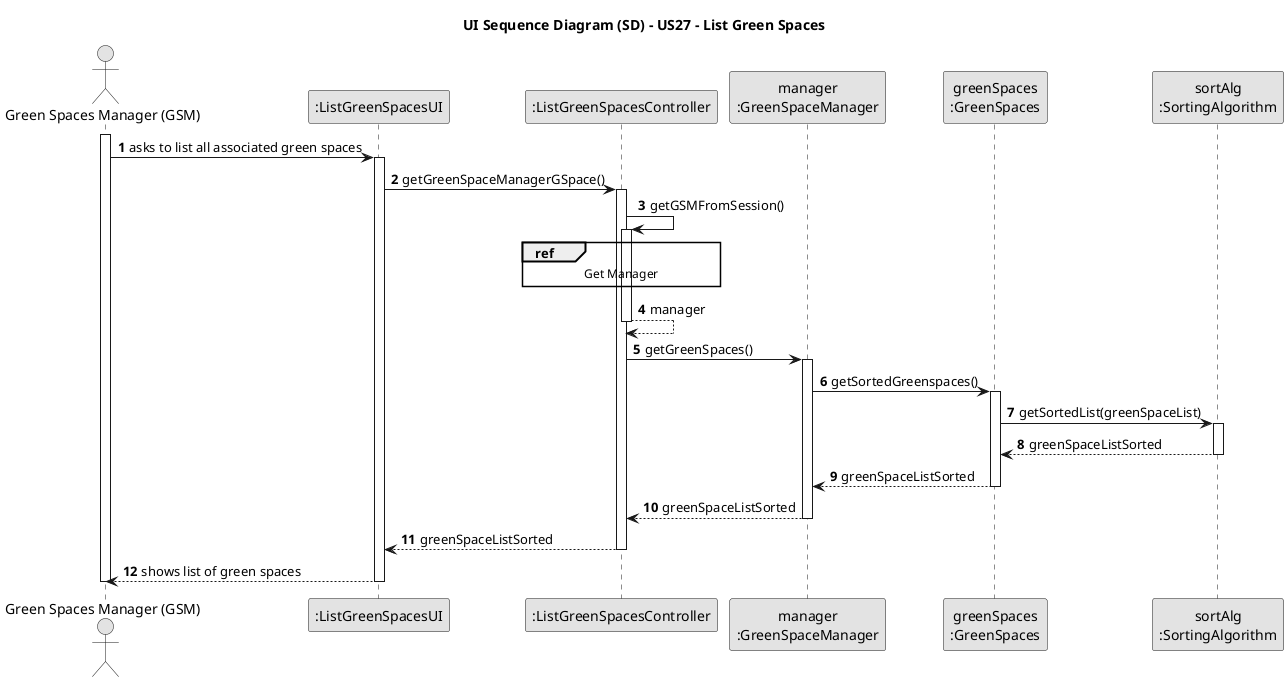 @startuml
skinparam monochrome true
skinparam packageStyle rectangle
skinparam shadowing false

title UI Sequence Diagram (SD) - US27 - List Green Spaces

autonumber

'hide footbox
actor "Green Spaces Manager (GSM)" as GSM
participant ":ListGreenSpacesUI" as UI
participant ":ListGreenSpacesController" as CTRL
participant "manager\n:GreenSpaceManager" as GSMO
participant "greenSpaces\n:GreenSpaces" as GSL
participant "sortAlg\n:SortingAlgorithm" as SA

activate GSM

        GSM -> UI : asks to list all associated green spaces
    activate UI

        UI -> CTRL : getGreenSpaceManagerGSpace()
    activate CTRL

        CTRL -> CTRL : getGSMFromSession()
    activate CTRL

        ref over CTRL
            Get Manager
        end ref

        CTRL --> CTRL : manager
    deactivate CTRL

        CTRL -> GSMO : getGreenSpaces()
    activate GSMO

        GSMO -> GSL : getSortedGreenspaces()
    activate GSL

        GSL -> SA : getSortedList(greenSpaceList)
    activate SA

        SA --> GSL : greenSpaceListSorted
    deactivate SA

        GSL --> GSMO : greenSpaceListSorted
    deactivate GSL

        GSMO --> CTRL : greenSpaceListSorted
    deactivate GSMO

        CTRL --> UI : greenSpaceListSorted
    deactivate CTRL

        UI --> GSM : shows list of green spaces
    deactivate UI

deactivate GSM
@enduml